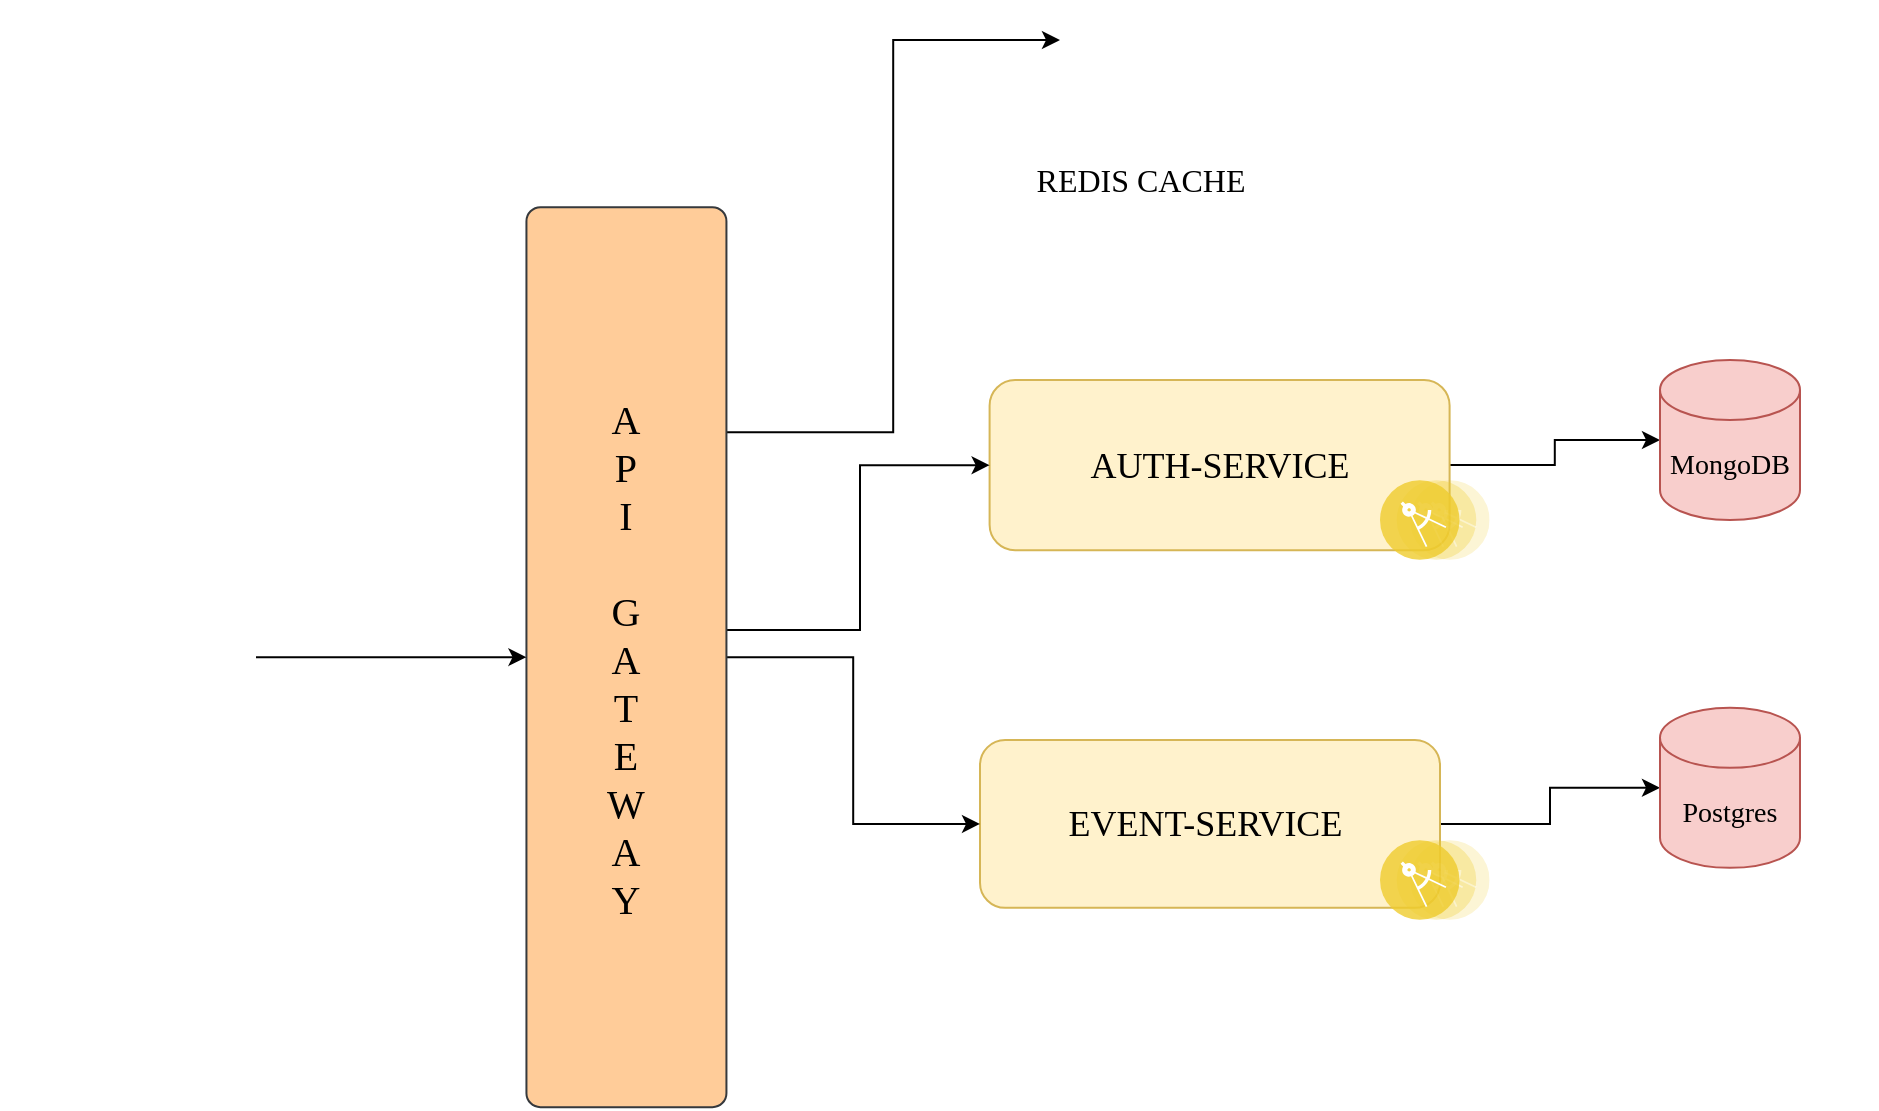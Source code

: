 <mxfile version="14.9.2" type="github">
  <diagram id="WI9T0HZ2pTsCkuznbFz-" name="Page-1">
    <mxGraphModel dx="1833" dy="1134" grid="1" gridSize="10" guides="1" tooltips="1" connect="1" arrows="1" fold="1" page="1" pageScale="1" pageWidth="1169" pageHeight="1654" math="0" shadow="0">
      <root>
        <mxCell id="0" />
        <mxCell id="1" parent="0" />
        <mxCell id="Ft62hbUQw5UP1unR5k6m-27" value="" style="edgeStyle=orthogonalEdgeStyle;rounded=0;orthogonalLoop=1;jettySize=auto;html=1;" edge="1" parent="1" source="Ft62hbUQw5UP1unR5k6m-19" target="Ft62hbUQw5UP1unR5k6m-24">
          <mxGeometry relative="1" as="geometry" />
        </mxCell>
        <mxCell id="Ft62hbUQw5UP1unR5k6m-19" value="&lt;font style=&quot;font-size: 18px&quot; face=&quot;Times New Roman&quot;&gt;EVENT-SERVICE&amp;nbsp;&lt;/font&gt;" style="rounded=1;whiteSpace=wrap;html=1;fillColor=#fff2cc;strokeColor=#d6b656;" vertex="1" parent="1">
          <mxGeometry x="520" y="420" width="230" height="83.92" as="geometry" />
        </mxCell>
        <mxCell id="Ft62hbUQw5UP1unR5k6m-28" style="edgeStyle=orthogonalEdgeStyle;rounded=0;orthogonalLoop=1;jettySize=auto;html=1;" edge="1" parent="1" source="Ft62hbUQw5UP1unR5k6m-20" target="Ft62hbUQw5UP1unR5k6m-22">
          <mxGeometry relative="1" as="geometry" />
        </mxCell>
        <mxCell id="Ft62hbUQw5UP1unR5k6m-20" value="&lt;p&gt;&lt;font style=&quot;font-size: 18px&quot; face=&quot;Times New Roman&quot;&gt;AUTH-SERVICE&lt;/font&gt;&lt;/p&gt;" style="rounded=1;whiteSpace=wrap;html=1;fillColor=#fff2cc;strokeColor=#d6b656;" vertex="1" parent="1">
          <mxGeometry x="524.8" y="240" width="230" height="85.14" as="geometry" />
        </mxCell>
        <mxCell id="Ft62hbUQw5UP1unR5k6m-22" value="&lt;font style=&quot;font-size: 14px&quot; face=&quot;Times New Roman&quot;&gt;MongoDB&lt;/font&gt;" style="shape=cylinder3;whiteSpace=wrap;html=1;boundedLbl=1;backgroundOutline=1;size=15;fillColor=#f8cecc;strokeColor=#b85450;" vertex="1" parent="1">
          <mxGeometry x="860" y="230" width="70" height="80" as="geometry" />
        </mxCell>
        <mxCell id="Ft62hbUQw5UP1unR5k6m-24" value="&lt;font style=&quot;font-size: 14px&quot; face=&quot;Times New Roman&quot;&gt;Postgres&lt;/font&gt;" style="shape=cylinder3;whiteSpace=wrap;html=1;boundedLbl=1;backgroundOutline=1;size=15;fillColor=#f8cecc;strokeColor=#b85450;" vertex="1" parent="1">
          <mxGeometry x="860" y="403.92" width="70" height="80" as="geometry" />
        </mxCell>
        <mxCell id="Ft62hbUQw5UP1unR5k6m-43" style="edgeStyle=orthogonalEdgeStyle;rounded=0;orthogonalLoop=1;jettySize=auto;html=1;entryX=0;entryY=0.5;entryDx=0;entryDy=0;fontColor=#99FFCC;" edge="1" parent="1" source="Ft62hbUQw5UP1unR5k6m-31" target="Ft62hbUQw5UP1unR5k6m-20">
          <mxGeometry relative="1" as="geometry">
            <Array as="points">
              <mxPoint x="460" y="365" />
              <mxPoint x="460" y="283" />
            </Array>
          </mxGeometry>
        </mxCell>
        <mxCell id="Ft62hbUQw5UP1unR5k6m-44" style="edgeStyle=orthogonalEdgeStyle;rounded=0;orthogonalLoop=1;jettySize=auto;html=1;entryX=0;entryY=0.5;entryDx=0;entryDy=0;fontColor=#99FFCC;" edge="1" parent="1" source="Ft62hbUQw5UP1unR5k6m-31" target="Ft62hbUQw5UP1unR5k6m-19">
          <mxGeometry relative="1" as="geometry" />
        </mxCell>
        <mxCell id="Ft62hbUQw5UP1unR5k6m-47" style="edgeStyle=orthogonalEdgeStyle;rounded=0;orthogonalLoop=1;jettySize=auto;html=1;exitX=0.25;exitY=0;exitDx=0;exitDy=0;entryX=0;entryY=0.25;entryDx=0;entryDy=0;fontColor=#99FFCC;" edge="1" parent="1" source="Ft62hbUQw5UP1unR5k6m-31" target="Ft62hbUQw5UP1unR5k6m-45">
          <mxGeometry relative="1" as="geometry" />
        </mxCell>
        <mxCell id="Ft62hbUQw5UP1unR5k6m-31" value="&lt;font style=&quot;font-size: 20px&quot; face=&quot;Times New Roman&quot;&gt;A&lt;br&gt;P&lt;br&gt;I&lt;br&gt;&lt;br&gt;G&lt;br&gt;A&lt;br&gt;T&lt;br&gt;E&lt;br&gt;W&lt;br&gt;A&lt;br&gt;Y&lt;/font&gt;" style="rounded=1;whiteSpace=wrap;html=1;rotation=0;direction=south;arcSize=7;fillColor=#ffcc99;strokeColor=#36393d;" vertex="1" parent="1">
          <mxGeometry x="293.22" y="153.57" width="100" height="450" as="geometry" />
        </mxCell>
        <mxCell id="Ft62hbUQw5UP1unR5k6m-36" value="" style="shape=image;verticalLabelPosition=bottom;labelBackgroundColor=#ffffff;verticalAlign=top;aspect=fixed;imageAspect=0;image=https://upload.wikimedia.org/wikipedia/commons/thumb/1/17/GraphQL_Logo.svg/512px-GraphQL_Logo.svg.png;noLabel=1;fontColor=none;" vertex="1" parent="1">
          <mxGeometry x="310" y="140" width="66.43" height="66.43" as="geometry" />
        </mxCell>
        <mxCell id="Ft62hbUQw5UP1unR5k6m-37" value="" style="aspect=fixed;perimeter=ellipsePerimeter;html=1;align=center;shadow=0;dashed=0;fontColor=#4277BB;labelBackgroundColor=#ffffff;fontSize=12;spacingTop=3;image;image=img/lib/ibm/applications/microservice.svg;" vertex="1" parent="1">
          <mxGeometry x="720" y="470" width="54.8" height="40" as="geometry" />
        </mxCell>
        <mxCell id="Ft62hbUQw5UP1unR5k6m-38" value="" style="aspect=fixed;perimeter=ellipsePerimeter;html=1;align=center;shadow=0;dashed=0;fontColor=#4277BB;labelBackgroundColor=#ffffff;fontSize=12;spacingTop=3;image;image=img/lib/ibm/applications/microservice.svg;" vertex="1" parent="1">
          <mxGeometry x="720" y="290" width="54.8" height="40" as="geometry" />
        </mxCell>
        <mxCell id="Ft62hbUQw5UP1unR5k6m-41" value="" style="shape=image;verticalLabelPosition=bottom;labelBackgroundColor=#ffffff;verticalAlign=top;aspect=fixed;imageAspect=0;image=https://www.ambient-it.net/wp-content/uploads/2018/07/mongodb-175.png;" vertex="1" parent="1">
          <mxGeometry x="900" y="230" width="51.43" height="45" as="geometry" />
        </mxCell>
        <mxCell id="Ft62hbUQw5UP1unR5k6m-42" value="" style="shape=image;verticalLabelPosition=bottom;labelBackgroundColor=#ffffff;verticalAlign=top;aspect=fixed;imageAspect=0;image=https://download.logo.wine/logo/PostgreSQL/PostgreSQL-Logo.wine.png;" vertex="1" parent="1">
          <mxGeometry x="883.01" y="400" width="85.41" height="57" as="geometry" />
        </mxCell>
        <mxCell id="Ft62hbUQw5UP1unR5k6m-45" value="" style="shape=image;html=1;verticalAlign=top;verticalLabelPosition=bottom;labelBackgroundColor=#ffffff;imageAspect=0;aspect=fixed;image=https://cdn4.iconfinder.com/data/icons/redis-2/1451/Untitled-2-128.png;fontColor=#99FFCC;" vertex="1" parent="1">
          <mxGeometry x="560" y="50" width="80" height="80" as="geometry" />
        </mxCell>
        <mxCell id="Ft62hbUQw5UP1unR5k6m-53" style="edgeStyle=orthogonalEdgeStyle;rounded=0;orthogonalLoop=1;jettySize=auto;html=1;fontColor=#99FFCC;" edge="1" parent="1" source="Ft62hbUQw5UP1unR5k6m-52" target="Ft62hbUQw5UP1unR5k6m-31">
          <mxGeometry relative="1" as="geometry" />
        </mxCell>
        <mxCell id="Ft62hbUQw5UP1unR5k6m-52" value="" style="shape=image;html=1;verticalAlign=top;verticalLabelPosition=bottom;labelBackgroundColor=#ffffff;imageAspect=0;aspect=fixed;image=https://cdn4.iconfinder.com/data/icons/miu/24/device-smartphones-iphones-horizontal-outline-stroke-128.png;fontColor=#99FFCC;" vertex="1" parent="1">
          <mxGeometry x="30" y="314.57" width="128" height="128" as="geometry" />
        </mxCell>
        <mxCell id="Ft62hbUQw5UP1unR5k6m-54" value="&lt;span&gt;&lt;font color=&quot;#000000&quot; style=&quot;font-size: 16px&quot; face=&quot;Times New Roman&quot;&gt;REDIS CACHE&lt;/font&gt;&lt;/span&gt;" style="text;html=1;resizable=0;autosize=1;align=center;verticalAlign=middle;points=[];fillColor=none;rounded=0;labelBackgroundColor=none;fontColor=#99FFCC;" vertex="1" parent="1">
          <mxGeometry x="540" y="130" width="120" height="20" as="geometry" />
        </mxCell>
      </root>
    </mxGraphModel>
  </diagram>
</mxfile>
